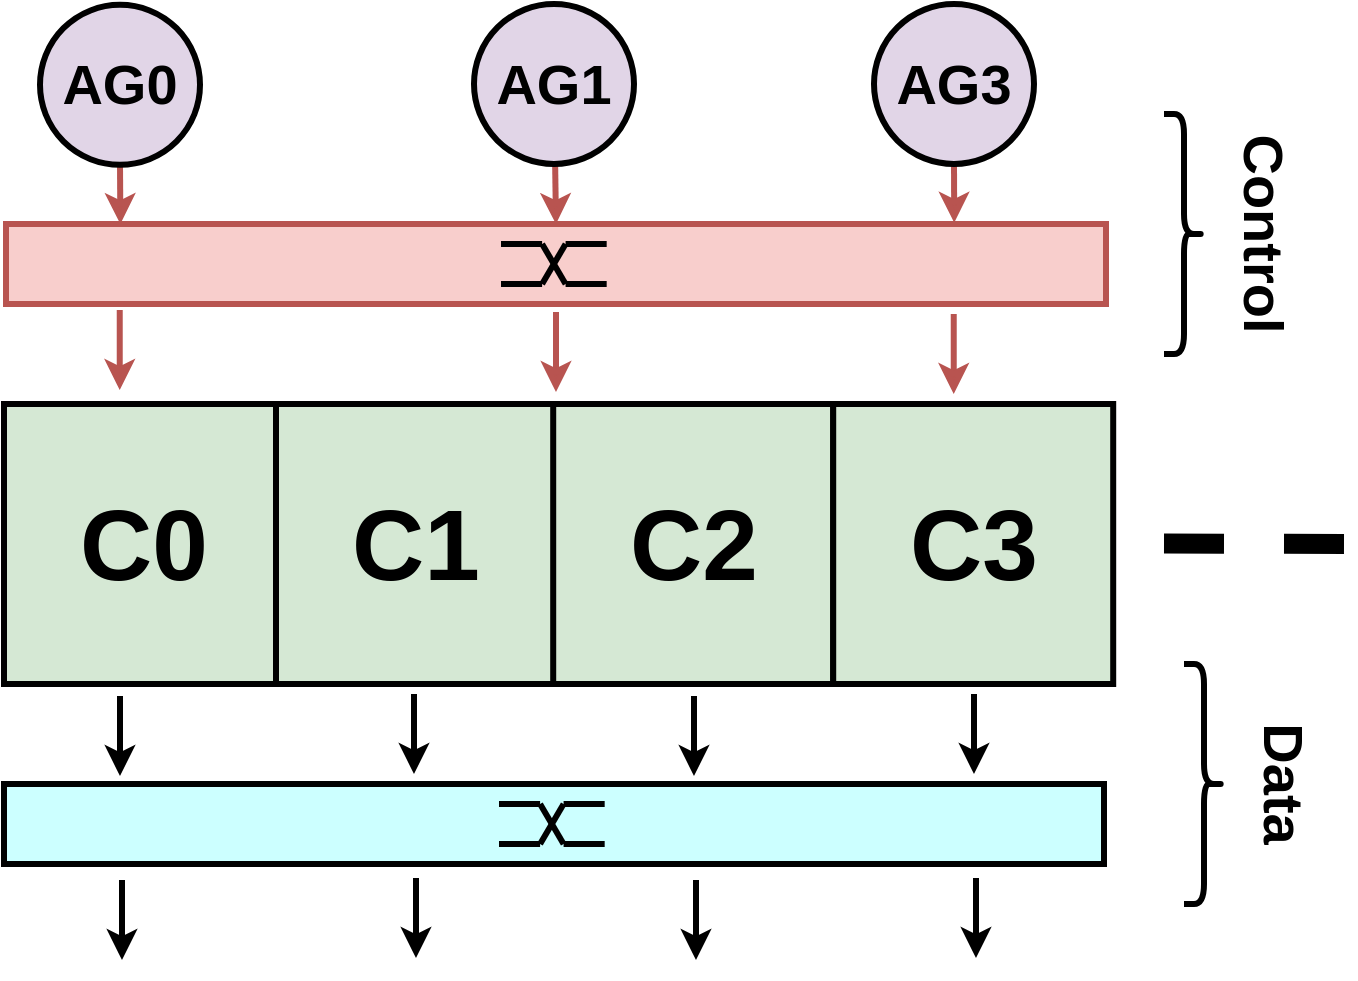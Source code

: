 <mxfile>
    <diagram id="zbdvSB2lmjS0kx4ObIsb" name="Page-1">
        <mxGraphModel dx="3870" dy="3040" grid="1" gridSize="10" guides="1" tooltips="1" connect="1" arrows="1" fold="1" page="1" pageScale="1" pageWidth="850" pageHeight="1100" math="0" shadow="0">
            <root>
                <mxCell id="0"/>
                <mxCell id="1" parent="0"/>
                <mxCell id="2" value="C0" style="whiteSpace=wrap;html=1;aspect=fixed;fillColor=#d5e8d4;strokeColor=#000000;strokeWidth=3;fontSize=50;fontStyle=1" vertex="1" parent="1">
                    <mxGeometry x="100.0" y="-610" width="140" height="140" as="geometry"/>
                </mxCell>
                <mxCell id="3" value="" style="group;strokeWidth=3;strokeColor=#b85450;fillColor=#f8cecc;container=0;" vertex="1" connectable="0" parent="1">
                    <mxGeometry x="101" y="-700" width="550" height="40" as="geometry"/>
                </mxCell>
                <mxCell id="14" value="C1" style="whiteSpace=wrap;html=1;aspect=fixed;fillColor=#d5e8d4;strokeColor=#000000;strokeWidth=3;fontSize=50;fontStyle=1" vertex="1" parent="1">
                    <mxGeometry x="236.0" y="-610" width="140" height="140" as="geometry"/>
                </mxCell>
                <mxCell id="16" value="C2" style="whiteSpace=wrap;html=1;aspect=fixed;fillColor=#d5e8d4;strokeColor=#000000;strokeWidth=3;fontSize=50;fontStyle=1" vertex="1" parent="1">
                    <mxGeometry x="374.6" y="-610" width="140" height="140" as="geometry"/>
                </mxCell>
                <mxCell id="48" style="edgeStyle=none;html=1;entryX=0.104;entryY=0;entryDx=0;entryDy=0;entryPerimeter=0;fontSize=28;startArrow=none;startFill=0;endArrow=classic;endFill=1;strokeWidth=3;fillColor=#f8cecc;strokeColor=#b85450;" edge="1" parent="1" source="19" target="4">
                    <mxGeometry relative="1" as="geometry"/>
                </mxCell>
                <mxCell id="19" value="AG0" style="ellipse;whiteSpace=wrap;html=1;aspect=fixed;strokeWidth=3;fontStyle=1;fontSize=28;fillColor=#e1d5e7;strokeColor=#000000;" vertex="1" parent="1">
                    <mxGeometry x="118" y="-809.6" width="80" height="80" as="geometry"/>
                </mxCell>
                <mxCell id="49" style="edgeStyle=none;html=1;entryX=0.5;entryY=0;entryDx=0;entryDy=0;fontSize=28;startArrow=none;startFill=0;endArrow=classic;endFill=1;strokeWidth=3;fillColor=#f8cecc;strokeColor=#b85450;" edge="1" parent="1" source="25" target="4">
                    <mxGeometry relative="1" as="geometry"/>
                </mxCell>
                <mxCell id="25" value="AG1" style="ellipse;whiteSpace=wrap;html=1;aspect=fixed;strokeWidth=3;fontStyle=1;fontSize=28;fillColor=#e1d5e7;strokeColor=#000000;" vertex="1" parent="1">
                    <mxGeometry x="335" y="-810" width="80" height="80" as="geometry"/>
                </mxCell>
                <mxCell id="51" style="edgeStyle=none;html=1;entryX=0.862;entryY=-0.017;entryDx=0;entryDy=0;entryPerimeter=0;fontSize=28;startArrow=none;startFill=0;endArrow=classic;endFill=1;strokeWidth=3;fillColor=#f8cecc;strokeColor=#b85450;" edge="1" parent="1" source="27" target="4">
                    <mxGeometry relative="1" as="geometry"/>
                </mxCell>
                <mxCell id="27" value="AG3" style="ellipse;whiteSpace=wrap;html=1;aspect=fixed;strokeWidth=3;fontStyle=1;fontSize=28;fillColor=#e1d5e7;strokeColor=#000000;" vertex="1" parent="1">
                    <mxGeometry x="535" y="-810" width="80" height="80" as="geometry"/>
                </mxCell>
                <mxCell id="39" value="" style="group;strokeWidth=3;strokeColor=#000000;" vertex="1" connectable="0" parent="1">
                    <mxGeometry x="100" y="-420" width="550" height="40" as="geometry"/>
                </mxCell>
                <mxCell id="40" value="" style="rounded=0;whiteSpace=wrap;html=1;fillColor=#CCFFFF;strokeWidth=3;strokeColor=#000000;" vertex="1" parent="39">
                    <mxGeometry width="550" height="40" as="geometry"/>
                </mxCell>
                <mxCell id="41" value="" style="group;strokeWidth=3;strokeColor=none;" vertex="1" connectable="0" parent="39">
                    <mxGeometry x="247.503" y="10" width="52.838" height="20" as="geometry"/>
                </mxCell>
                <mxCell id="42" value="" style="endArrow=none;html=1;rounded=0;strokeWidth=3;strokeColor=#000000;" edge="1" parent="41">
                    <mxGeometry width="50" height="50" relative="1" as="geometry">
                        <mxPoint as="sourcePoint"/>
                        <mxPoint x="20.548" as="targetPoint"/>
                    </mxGeometry>
                </mxCell>
                <mxCell id="43" value="" style="endArrow=none;html=1;rounded=0;strokeWidth=3;strokeColor=#000000;" edge="1" parent="41">
                    <mxGeometry width="50" height="50" relative="1" as="geometry">
                        <mxPoint x="20.548" as="sourcePoint"/>
                        <mxPoint x="32.29" y="20" as="targetPoint"/>
                    </mxGeometry>
                </mxCell>
                <mxCell id="44" value="" style="endArrow=none;html=1;rounded=0;strokeWidth=3;strokeColor=#000000;" edge="1" parent="41">
                    <mxGeometry width="50" height="50" relative="1" as="geometry">
                        <mxPoint x="20.548" y="20" as="sourcePoint"/>
                        <mxPoint x="32.29" as="targetPoint"/>
                    </mxGeometry>
                </mxCell>
                <mxCell id="45" value="" style="endArrow=none;html=1;rounded=0;strokeWidth=3;strokeColor=#000000;" edge="1" parent="41">
                    <mxGeometry width="50" height="50" relative="1" as="geometry">
                        <mxPoint x="32.29" as="sourcePoint"/>
                        <mxPoint x="52.838" as="targetPoint"/>
                    </mxGeometry>
                </mxCell>
                <mxCell id="46" value="" style="endArrow=none;html=1;rounded=0;strokeWidth=3;strokeColor=#000000;" edge="1" parent="41">
                    <mxGeometry width="50" height="50" relative="1" as="geometry">
                        <mxPoint x="32.29" y="20" as="sourcePoint"/>
                        <mxPoint x="52.838" y="20" as="targetPoint"/>
                    </mxGeometry>
                </mxCell>
                <mxCell id="47" value="" style="endArrow=none;html=1;rounded=0;strokeWidth=3;strokeColor=#000000;" edge="1" parent="41">
                    <mxGeometry width="50" height="50" relative="1" as="geometry">
                        <mxPoint y="20" as="sourcePoint"/>
                        <mxPoint x="20.548" y="20" as="targetPoint"/>
                    </mxGeometry>
                </mxCell>
                <mxCell id="56" style="edgeStyle=none;html=1;fontSize=28;startArrow=none;startFill=0;endArrow=classic;endFill=1;strokeWidth=3;exitX=0.5;exitY=1;exitDx=0;exitDy=0;fillColor=#f8cecc;strokeColor=#b85450;" edge="1" parent="1">
                    <mxGeometry relative="1" as="geometry">
                        <mxPoint x="376" y="-616" as="targetPoint"/>
                        <mxPoint x="376.0" y="-656" as="sourcePoint"/>
                    </mxGeometry>
                </mxCell>
                <mxCell id="57" style="edgeStyle=none;html=1;fontSize=28;startArrow=none;startFill=0;endArrow=classic;endFill=1;strokeWidth=3;exitX=0.5;exitY=1;exitDx=0;exitDy=0;fillColor=#fff2cc;strokeColor=#000000;" edge="1" parent="1">
                    <mxGeometry relative="1" as="geometry">
                        <mxPoint x="158" y="-424.0" as="targetPoint"/>
                        <mxPoint x="158" y="-464" as="sourcePoint"/>
                    </mxGeometry>
                </mxCell>
                <mxCell id="58" style="edgeStyle=none;html=1;fontSize=28;startArrow=none;startFill=0;endArrow=classic;endFill=1;strokeWidth=3;exitX=0.5;exitY=1;exitDx=0;exitDy=0;fillColor=#f8cecc;strokeColor=#b85450;" edge="1" parent="1">
                    <mxGeometry relative="1" as="geometry">
                        <mxPoint x="157.87" y="-617" as="targetPoint"/>
                        <mxPoint x="157.87" y="-657" as="sourcePoint"/>
                    </mxGeometry>
                </mxCell>
                <mxCell id="59" value="C3" style="whiteSpace=wrap;html=1;aspect=fixed;fillColor=#d5e8d4;strokeColor=#000000;strokeWidth=3;fontSize=50;fontStyle=1" vertex="1" parent="1">
                    <mxGeometry x="514.6" y="-610" width="140" height="140" as="geometry"/>
                </mxCell>
                <mxCell id="60" style="edgeStyle=none;html=1;fontSize=28;startArrow=none;startFill=0;endArrow=classic;endFill=1;strokeWidth=3;exitX=0.5;exitY=1;exitDx=0;exitDy=0;fillColor=#f8cecc;strokeColor=#b85450;" edge="1" parent="1">
                    <mxGeometry relative="1" as="geometry">
                        <mxPoint x="574.87" y="-615" as="targetPoint"/>
                        <mxPoint x="574.87" y="-655" as="sourcePoint"/>
                    </mxGeometry>
                </mxCell>
                <mxCell id="61" value="" style="endArrow=none;dashed=1;html=1;rounded=0;strokeWidth=10;jumpStyle=arc;strokeColor=#000000;" edge="1" parent="1">
                    <mxGeometry width="50" height="50" relative="1" as="geometry">
                        <mxPoint x="680.0" y="-540.21" as="sourcePoint"/>
                        <mxPoint x="770" y="-540" as="targetPoint"/>
                    </mxGeometry>
                </mxCell>
                <mxCell id="62" style="edgeStyle=none;html=1;fontSize=28;startArrow=none;startFill=0;endArrow=classic;endFill=1;strokeWidth=3;exitX=0.5;exitY=1;exitDx=0;exitDy=0;fillColor=#fff2cc;strokeColor=#000000;" edge="1" parent="1">
                    <mxGeometry relative="1" as="geometry">
                        <mxPoint x="305" y="-425.0" as="targetPoint"/>
                        <mxPoint x="305" y="-465.0" as="sourcePoint"/>
                    </mxGeometry>
                </mxCell>
                <mxCell id="63" style="edgeStyle=none;html=1;fontSize=28;startArrow=none;startFill=0;endArrow=classic;endFill=1;strokeWidth=3;exitX=0.5;exitY=1;exitDx=0;exitDy=0;fillColor=#fff2cc;strokeColor=#000000;" edge="1" parent="1">
                    <mxGeometry relative="1" as="geometry">
                        <mxPoint x="445" y="-424.0" as="targetPoint"/>
                        <mxPoint x="445" y="-464" as="sourcePoint"/>
                    </mxGeometry>
                </mxCell>
                <mxCell id="64" style="edgeStyle=none;html=1;fontSize=28;startArrow=none;startFill=0;endArrow=classic;endFill=1;strokeWidth=3;exitX=0.5;exitY=1;exitDx=0;exitDy=0;fillColor=#fff2cc;strokeColor=#000000;" edge="1" parent="1">
                    <mxGeometry relative="1" as="geometry">
                        <mxPoint x="585" y="-425.0" as="targetPoint"/>
                        <mxPoint x="585" y="-465.0" as="sourcePoint"/>
                    </mxGeometry>
                </mxCell>
                <mxCell id="67" style="edgeStyle=none;html=1;fontSize=28;startArrow=none;startFill=0;endArrow=classic;endFill=1;strokeWidth=3;exitX=0.5;exitY=1;exitDx=0;exitDy=0;fillColor=#fff2cc;strokeColor=#000000;" edge="1" parent="1">
                    <mxGeometry relative="1" as="geometry">
                        <mxPoint x="159" y="-332.0" as="targetPoint"/>
                        <mxPoint x="159" y="-372" as="sourcePoint"/>
                    </mxGeometry>
                </mxCell>
                <mxCell id="68" style="edgeStyle=none;html=1;fontSize=28;startArrow=none;startFill=0;endArrow=classic;endFill=1;strokeWidth=3;exitX=0.5;exitY=1;exitDx=0;exitDy=0;fillColor=#fff2cc;strokeColor=#000000;" edge="1" parent="1">
                    <mxGeometry relative="1" as="geometry">
                        <mxPoint x="306" y="-333.0" as="targetPoint"/>
                        <mxPoint x="306" y="-373" as="sourcePoint"/>
                    </mxGeometry>
                </mxCell>
                <mxCell id="69" style="edgeStyle=none;html=1;fontSize=28;startArrow=none;startFill=0;endArrow=classic;endFill=1;strokeWidth=3;exitX=0.5;exitY=1;exitDx=0;exitDy=0;fillColor=#fff2cc;strokeColor=#000000;" edge="1" parent="1">
                    <mxGeometry relative="1" as="geometry">
                        <mxPoint x="446" y="-332.0" as="targetPoint"/>
                        <mxPoint x="446" y="-372" as="sourcePoint"/>
                    </mxGeometry>
                </mxCell>
                <mxCell id="70" style="edgeStyle=none;html=1;fontSize=28;startArrow=none;startFill=0;endArrow=classic;endFill=1;strokeWidth=3;exitX=0.5;exitY=1;exitDx=0;exitDy=0;fillColor=#fff2cc;strokeColor=#000000;" edge="1" parent="1">
                    <mxGeometry relative="1" as="geometry">
                        <mxPoint x="586" y="-333.0" as="targetPoint"/>
                        <mxPoint x="586" y="-373" as="sourcePoint"/>
                    </mxGeometry>
                </mxCell>
                <mxCell id="4" value="" style="rounded=0;whiteSpace=wrap;html=1;fillColor=#f8cecc;strokeWidth=3;strokeColor=#b85450;" vertex="1" parent="1">
                    <mxGeometry x="101" y="-700" width="550" height="40" as="geometry"/>
                </mxCell>
                <mxCell id="5" value="" style="group;strokeWidth=3;strokeColor=none;" vertex="1" connectable="0" parent="1">
                    <mxGeometry x="348.503" y="-690" width="52.838" height="20" as="geometry"/>
                </mxCell>
                <mxCell id="6" value="" style="endArrow=none;html=1;rounded=0;strokeWidth=3;strokeColor=#000000;" edge="1" parent="5">
                    <mxGeometry width="50" height="50" relative="1" as="geometry">
                        <mxPoint as="sourcePoint"/>
                        <mxPoint x="20.548" as="targetPoint"/>
                    </mxGeometry>
                </mxCell>
                <mxCell id="7" value="" style="endArrow=none;html=1;rounded=0;strokeWidth=3;strokeColor=#000000;" edge="1" parent="5">
                    <mxGeometry width="50" height="50" relative="1" as="geometry">
                        <mxPoint x="20.548" as="sourcePoint"/>
                        <mxPoint x="32.29" y="20" as="targetPoint"/>
                    </mxGeometry>
                </mxCell>
                <mxCell id="8" value="" style="endArrow=none;html=1;rounded=0;strokeWidth=3;strokeColor=#000000;" edge="1" parent="5">
                    <mxGeometry width="50" height="50" relative="1" as="geometry">
                        <mxPoint x="20.548" y="20" as="sourcePoint"/>
                        <mxPoint x="32.29" as="targetPoint"/>
                    </mxGeometry>
                </mxCell>
                <mxCell id="9" value="" style="endArrow=none;html=1;rounded=0;strokeWidth=3;strokeColor=#000000;" edge="1" parent="5">
                    <mxGeometry width="50" height="50" relative="1" as="geometry">
                        <mxPoint x="32.29" as="sourcePoint"/>
                        <mxPoint x="52.838" as="targetPoint"/>
                    </mxGeometry>
                </mxCell>
                <mxCell id="10" value="" style="endArrow=none;html=1;rounded=0;strokeWidth=3;strokeColor=#000000;" edge="1" parent="5">
                    <mxGeometry width="50" height="50" relative="1" as="geometry">
                        <mxPoint x="32.29" y="20" as="sourcePoint"/>
                        <mxPoint x="52.838" y="20" as="targetPoint"/>
                    </mxGeometry>
                </mxCell>
                <mxCell id="11" value="" style="endArrow=none;html=1;rounded=0;strokeWidth=3;strokeColor=#000000;" edge="1" parent="5">
                    <mxGeometry width="50" height="50" relative="1" as="geometry">
                        <mxPoint y="20" as="sourcePoint"/>
                        <mxPoint x="20.548" y="20" as="targetPoint"/>
                    </mxGeometry>
                </mxCell>
                <mxCell id="71" value="Control" style="text;html=1;strokeColor=none;fillColor=none;align=center;verticalAlign=middle;whiteSpace=wrap;rounded=0;fontSize=28;rotation=90;fontStyle=1" vertex="1" parent="1">
                    <mxGeometry x="700" y="-710" width="60" height="30" as="geometry"/>
                </mxCell>
                <mxCell id="73" value="" style="shape=curlyBracket;whiteSpace=wrap;html=1;rounded=1;flipH=1;fontSize=28;strokeColor=#000000;strokeWidth=3;" vertex="1" parent="1">
                    <mxGeometry x="680" y="-755" width="20" height="120" as="geometry"/>
                </mxCell>
                <mxCell id="74" value="Data" style="text;html=1;strokeColor=none;fillColor=none;align=center;verticalAlign=middle;whiteSpace=wrap;rounded=0;fontSize=28;rotation=90;fontStyle=1" vertex="1" parent="1">
                    <mxGeometry x="710" y="-435" width="60" height="30" as="geometry"/>
                </mxCell>
                <mxCell id="75" value="" style="shape=curlyBracket;whiteSpace=wrap;html=1;rounded=1;flipH=1;fontSize=28;strokeColor=#000000;strokeWidth=3;" vertex="1" parent="1">
                    <mxGeometry x="690" y="-480" width="20" height="120" as="geometry"/>
                </mxCell>
            </root>
        </mxGraphModel>
    </diagram>
</mxfile>